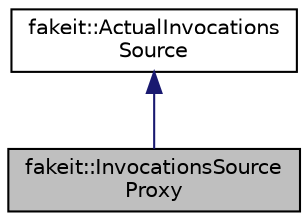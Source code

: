 digraph "fakeit::InvocationsSourceProxy"
{
  edge [fontname="Helvetica",fontsize="10",labelfontname="Helvetica",labelfontsize="10"];
  node [fontname="Helvetica",fontsize="10",shape=record];
  Node1 [label="fakeit::InvocationsSource\lProxy",height=0.2,width=0.4,color="black", fillcolor="grey75", style="filled" fontcolor="black"];
  Node2 -> Node1 [dir="back",color="midnightblue",fontsize="10",style="solid",fontname="Helvetica"];
  Node2 [label="fakeit::ActualInvocations\lSource",height=0.2,width=0.4,color="black", fillcolor="white", style="filled",URL="$d4/d8c/structfakeit_1_1ActualInvocationsSource.html"];
}
